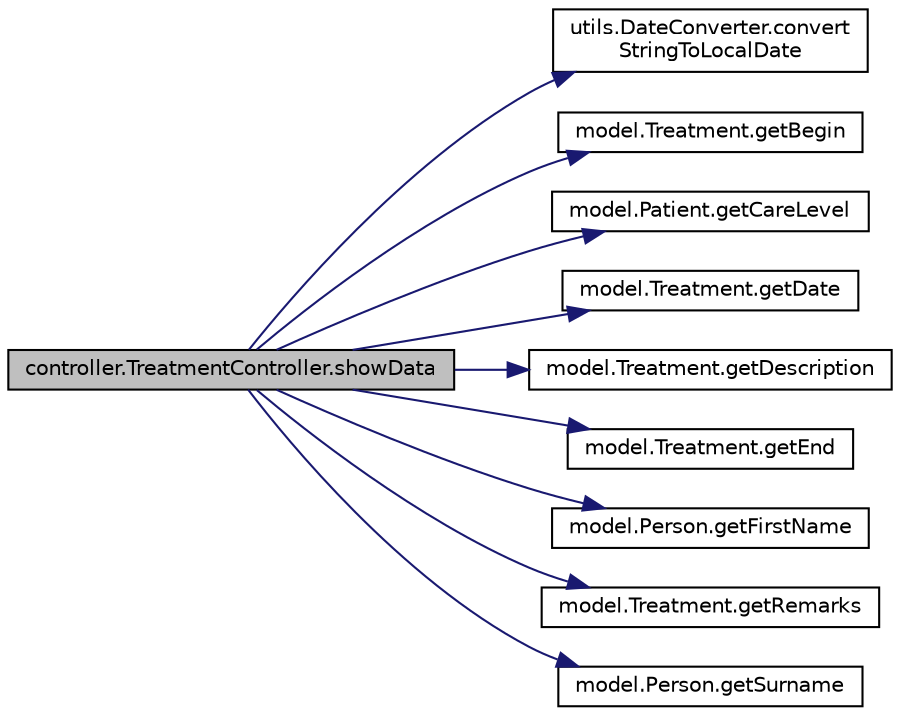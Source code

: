 digraph "controller.TreatmentController.showData"
{
 // LATEX_PDF_SIZE
  edge [fontname="Helvetica",fontsize="10",labelfontname="Helvetica",labelfontsize="10"];
  node [fontname="Helvetica",fontsize="10",shape=record];
  rankdir="LR";
  Node1 [label="controller.TreatmentController.showData",height=0.2,width=0.4,color="black", fillcolor="grey75", style="filled", fontcolor="black",tooltip=" "];
  Node1 -> Node2 [color="midnightblue",fontsize="10",style="solid",fontname="Helvetica"];
  Node2 [label="utils.DateConverter.convert\lStringToLocalDate",height=0.2,width=0.4,color="black", fillcolor="white", style="filled",URL="$classutils_1_1_date_converter.html#a1cf1a44e9c92819eea72a43f9551241f",tooltip=" "];
  Node1 -> Node3 [color="midnightblue",fontsize="10",style="solid",fontname="Helvetica"];
  Node3 [label="model.Treatment.getBegin",height=0.2,width=0.4,color="black", fillcolor="white", style="filled",URL="$classmodel_1_1_treatment.html#ab57cf69c426a78ee03f48703c812c730",tooltip=" "];
  Node1 -> Node4 [color="midnightblue",fontsize="10",style="solid",fontname="Helvetica"];
  Node4 [label="model.Patient.getCareLevel",height=0.2,width=0.4,color="black", fillcolor="white", style="filled",URL="$classmodel_1_1_patient.html#a491fd4aa85176fd2e580ba54ee313012",tooltip=" "];
  Node1 -> Node5 [color="midnightblue",fontsize="10",style="solid",fontname="Helvetica"];
  Node5 [label="model.Treatment.getDate",height=0.2,width=0.4,color="black", fillcolor="white", style="filled",URL="$classmodel_1_1_treatment.html#acb89a4cc6debb2c0fd1f497f3dd27834",tooltip=" "];
  Node1 -> Node6 [color="midnightblue",fontsize="10",style="solid",fontname="Helvetica"];
  Node6 [label="model.Treatment.getDescription",height=0.2,width=0.4,color="black", fillcolor="white", style="filled",URL="$classmodel_1_1_treatment.html#a68890c4871d37a733869051a30800d8c",tooltip=" "];
  Node1 -> Node7 [color="midnightblue",fontsize="10",style="solid",fontname="Helvetica"];
  Node7 [label="model.Treatment.getEnd",height=0.2,width=0.4,color="black", fillcolor="white", style="filled",URL="$classmodel_1_1_treatment.html#a818867c5bbe5e15ef69f17a28449403b",tooltip=" "];
  Node1 -> Node8 [color="midnightblue",fontsize="10",style="solid",fontname="Helvetica"];
  Node8 [label="model.Person.getFirstName",height=0.2,width=0.4,color="black", fillcolor="white", style="filled",URL="$classmodel_1_1_person.html#a7985b46a21b59b8019626198856f0271",tooltip=" "];
  Node1 -> Node9 [color="midnightblue",fontsize="10",style="solid",fontname="Helvetica"];
  Node9 [label="model.Treatment.getRemarks",height=0.2,width=0.4,color="black", fillcolor="white", style="filled",URL="$classmodel_1_1_treatment.html#acd028e914470a14adb23a2f4020a96b8",tooltip=" "];
  Node1 -> Node10 [color="midnightblue",fontsize="10",style="solid",fontname="Helvetica"];
  Node10 [label="model.Person.getSurname",height=0.2,width=0.4,color="black", fillcolor="white", style="filled",URL="$classmodel_1_1_person.html#a04cc23adea579ab41d7387f1d87633d4",tooltip=" "];
}
